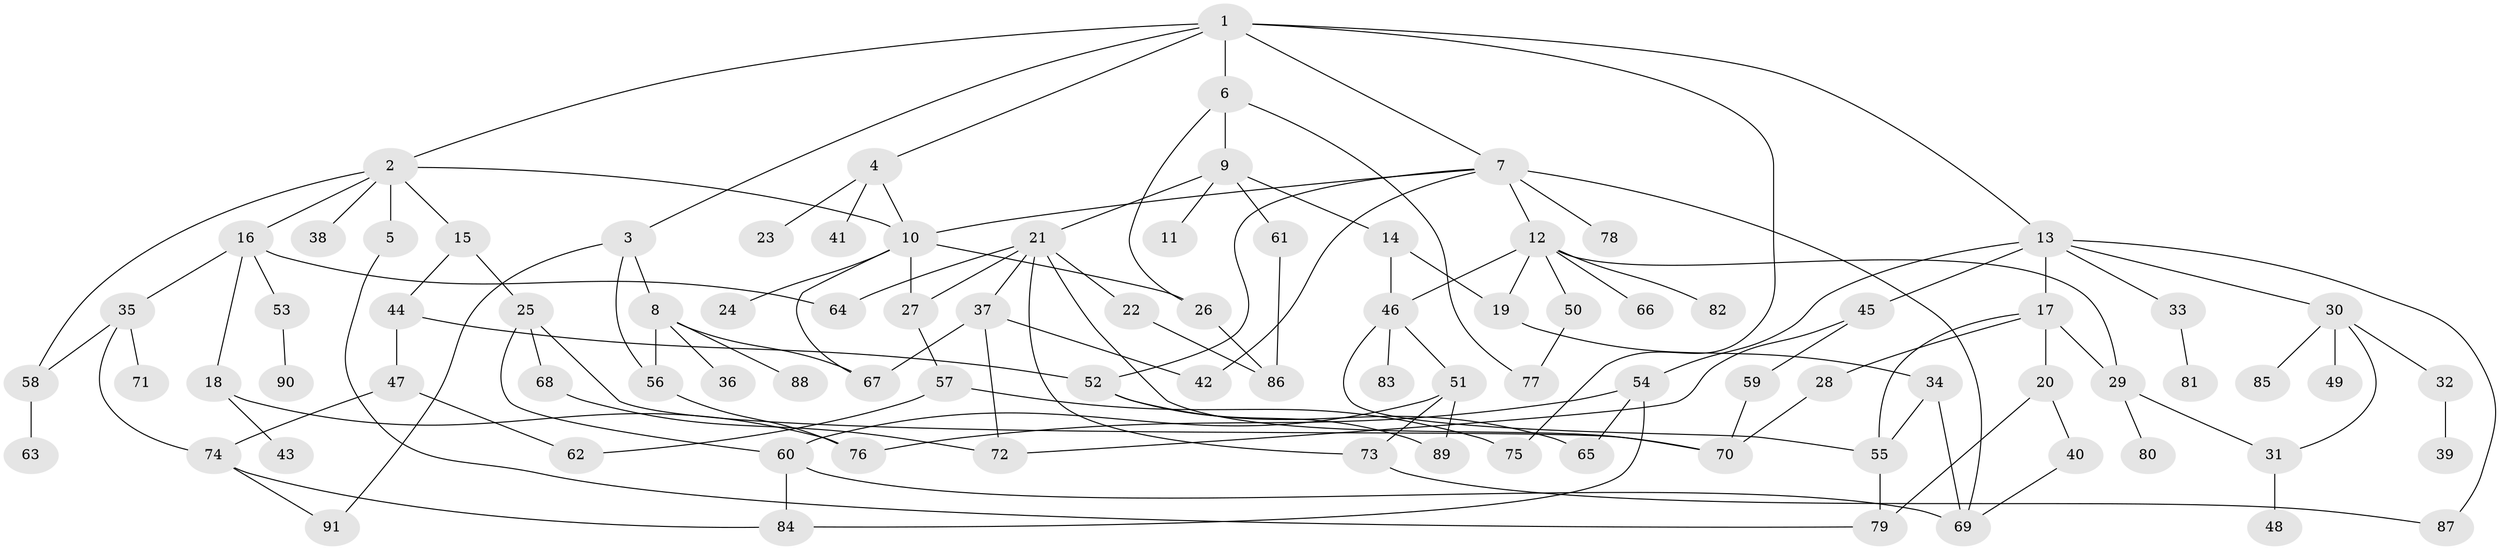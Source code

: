 // Generated by graph-tools (version 1.1) at 2025/41/03/09/25 04:41:29]
// undirected, 91 vertices, 133 edges
graph export_dot {
graph [start="1"]
  node [color=gray90,style=filled];
  1;
  2;
  3;
  4;
  5;
  6;
  7;
  8;
  9;
  10;
  11;
  12;
  13;
  14;
  15;
  16;
  17;
  18;
  19;
  20;
  21;
  22;
  23;
  24;
  25;
  26;
  27;
  28;
  29;
  30;
  31;
  32;
  33;
  34;
  35;
  36;
  37;
  38;
  39;
  40;
  41;
  42;
  43;
  44;
  45;
  46;
  47;
  48;
  49;
  50;
  51;
  52;
  53;
  54;
  55;
  56;
  57;
  58;
  59;
  60;
  61;
  62;
  63;
  64;
  65;
  66;
  67;
  68;
  69;
  70;
  71;
  72;
  73;
  74;
  75;
  76;
  77;
  78;
  79;
  80;
  81;
  82;
  83;
  84;
  85;
  86;
  87;
  88;
  89;
  90;
  91;
  1 -- 2;
  1 -- 3;
  1 -- 4;
  1 -- 6;
  1 -- 7;
  1 -- 13;
  1 -- 75;
  2 -- 5;
  2 -- 15;
  2 -- 16;
  2 -- 38;
  2 -- 10;
  2 -- 58;
  3 -- 8;
  3 -- 56;
  3 -- 91;
  4 -- 10;
  4 -- 23;
  4 -- 41;
  5 -- 79;
  6 -- 9;
  6 -- 26;
  6 -- 77;
  7 -- 12;
  7 -- 42;
  7 -- 78;
  7 -- 10;
  7 -- 52;
  7 -- 69;
  8 -- 36;
  8 -- 67;
  8 -- 88;
  8 -- 56;
  9 -- 11;
  9 -- 14;
  9 -- 21;
  9 -- 61;
  10 -- 24;
  10 -- 27;
  10 -- 26;
  10 -- 67;
  12 -- 19;
  12 -- 50;
  12 -- 66;
  12 -- 82;
  12 -- 29;
  12 -- 46;
  13 -- 17;
  13 -- 30;
  13 -- 33;
  13 -- 45;
  13 -- 54;
  13 -- 87;
  14 -- 46;
  14 -- 19;
  15 -- 25;
  15 -- 44;
  16 -- 18;
  16 -- 35;
  16 -- 53;
  16 -- 64;
  17 -- 20;
  17 -- 28;
  17 -- 29;
  17 -- 55;
  18 -- 43;
  18 -- 76;
  19 -- 34;
  20 -- 40;
  20 -- 79;
  21 -- 22;
  21 -- 37;
  21 -- 73;
  21 -- 27;
  21 -- 64;
  21 -- 70;
  22 -- 86;
  25 -- 68;
  25 -- 70;
  25 -- 60;
  26 -- 86;
  27 -- 57;
  28 -- 70;
  29 -- 31;
  29 -- 80;
  30 -- 32;
  30 -- 49;
  30 -- 85;
  30 -- 31;
  31 -- 48;
  32 -- 39;
  33 -- 81;
  34 -- 55;
  34 -- 69;
  35 -- 58;
  35 -- 71;
  35 -- 74;
  37 -- 72;
  37 -- 42;
  37 -- 67;
  40 -- 69;
  44 -- 47;
  44 -- 52;
  45 -- 59;
  45 -- 72;
  46 -- 51;
  46 -- 83;
  46 -- 55;
  47 -- 74;
  47 -- 62;
  50 -- 77;
  51 -- 60;
  51 -- 89;
  51 -- 73;
  52 -- 65;
  52 -- 89;
  53 -- 90;
  54 -- 76;
  54 -- 65;
  54 -- 84;
  55 -- 79;
  56 -- 76;
  57 -- 62;
  57 -- 75;
  58 -- 63;
  59 -- 70;
  60 -- 69;
  60 -- 84;
  61 -- 86;
  68 -- 72;
  73 -- 87;
  74 -- 84;
  74 -- 91;
}
